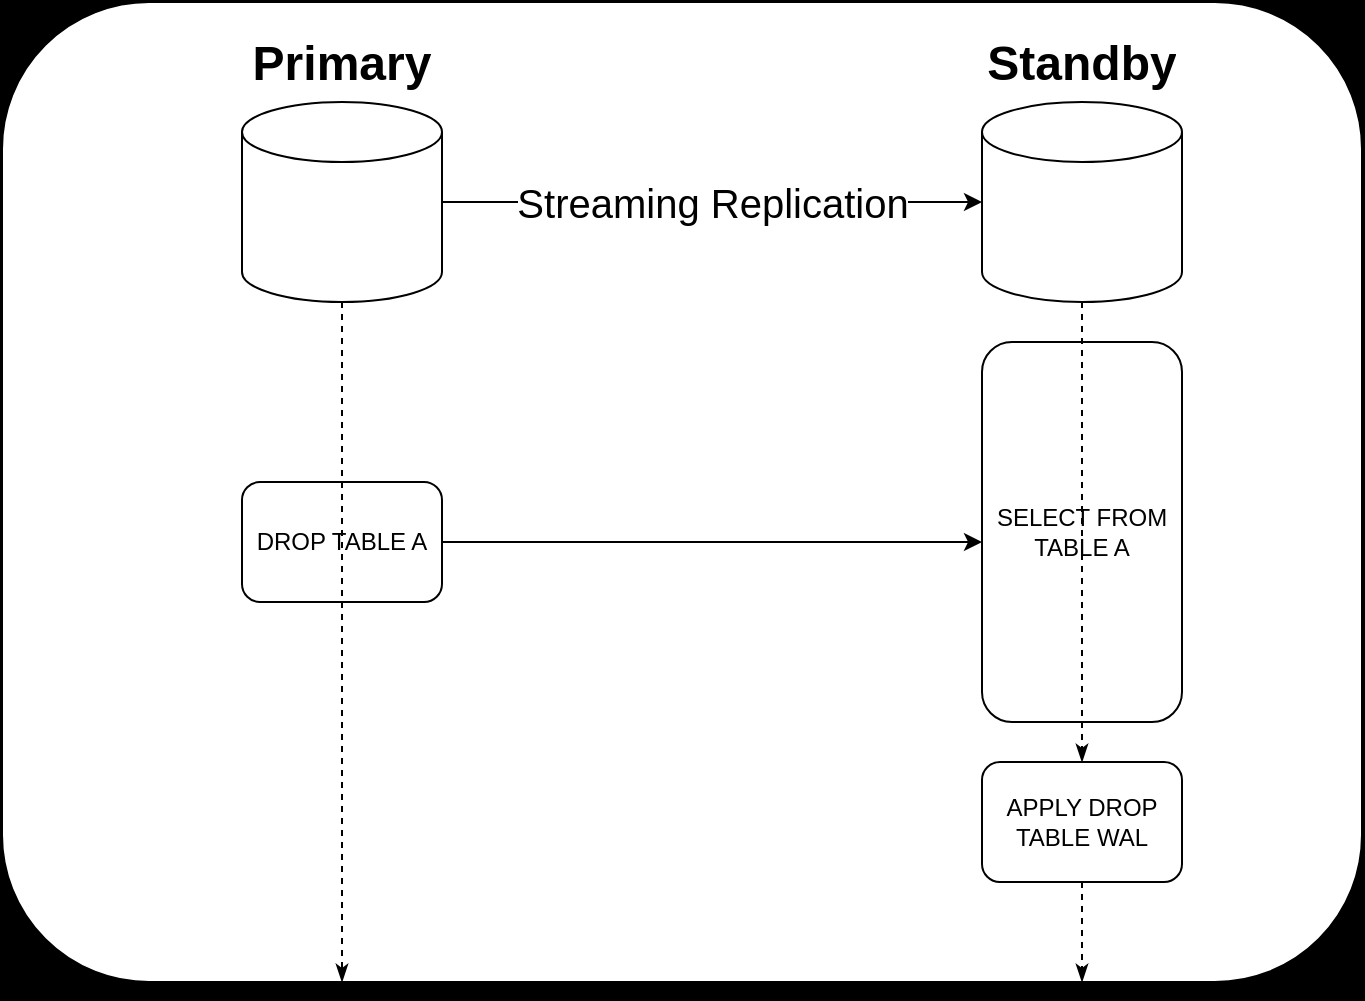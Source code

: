 <mxfile>
    <diagram name="Standby Loop" id="oGgIKcy1KZ6UAMiOBFBA">
        <mxGraphModel dx="512" dy="331" grid="1" gridSize="10" guides="1" tooltips="1" connect="1" arrows="1" fold="1" page="1" pageScale="1" pageWidth="827" pageHeight="1169" background="#000000" math="0" shadow="0">
            <root>
                <mxCell id="J8uCGS3BcCjM7RrEL_1T-0"/>
                <mxCell id="J8uCGS3BcCjM7RrEL_1T-1" parent="J8uCGS3BcCjM7RrEL_1T-0"/>
                <mxCell id="0Lq6ei8JvvkG0iNvDyIp-28" value="" style="rounded=1;whiteSpace=wrap;html=1;strokeColor=default;container=0;" parent="J8uCGS3BcCjM7RrEL_1T-1" vertex="1">
                    <mxGeometry x="80" y="40" width="680" height="490" as="geometry"/>
                </mxCell>
                <mxCell id="GXZVyJL7a8LmTCk5dLTQ-2" value="" style="edgeStyle=orthogonalEdgeStyle;rounded=0;orthogonalLoop=1;jettySize=auto;html=1;" parent="J8uCGS3BcCjM7RrEL_1T-1" edge="1">
                    <mxGeometry relative="1" as="geometry">
                        <mxPoint x="295" y="169.002" as="sourcePoint"/>
                    </mxGeometry>
                </mxCell>
                <mxCell id="0Lq6ei8JvvkG0iNvDyIp-15" value="" style="edgeStyle=orthogonalEdgeStyle;rounded=0;orthogonalLoop=1;jettySize=auto;html=1;" parent="J8uCGS3BcCjM7RrEL_1T-1" edge="1">
                    <mxGeometry relative="1" as="geometry">
                        <mxPoint x="20" y="425" as="sourcePoint"/>
                    </mxGeometry>
                </mxCell>
                <mxCell id="0Lq6ei8JvvkG0iNvDyIp-16" value="" style="edgeStyle=orthogonalEdgeStyle;rounded=0;orthogonalLoop=1;jettySize=auto;html=1;" parent="J8uCGS3BcCjM7RrEL_1T-1" edge="1">
                    <mxGeometry relative="1" as="geometry">
                        <mxPoint x="170" y="425" as="sourcePoint"/>
                    </mxGeometry>
                </mxCell>
                <mxCell id="0Lq6ei8JvvkG0iNvDyIp-17" value="" style="edgeStyle=orthogonalEdgeStyle;rounded=0;orthogonalLoop=1;jettySize=auto;html=1;" parent="J8uCGS3BcCjM7RrEL_1T-1" edge="1">
                    <mxGeometry relative="1" as="geometry">
                        <mxPoint x="320" y="425" as="sourcePoint"/>
                    </mxGeometry>
                </mxCell>
                <mxCell id="0Lq6ei8JvvkG0iNvDyIp-23" value="" style="edgeStyle=orthogonalEdgeStyle;rounded=0;orthogonalLoop=1;jettySize=auto;html=1;" parent="J8uCGS3BcCjM7RrEL_1T-1" edge="1">
                    <mxGeometry relative="1" as="geometry">
                        <mxPoint x="720" y="415.8" as="sourcePoint"/>
                    </mxGeometry>
                </mxCell>
                <mxCell id="0Lq6ei8JvvkG0iNvDyIp-24" value="" style="edgeStyle=orthogonalEdgeStyle;rounded=0;orthogonalLoop=1;jettySize=auto;html=1;" parent="J8uCGS3BcCjM7RrEL_1T-1" edge="1">
                    <mxGeometry relative="1" as="geometry">
                        <mxPoint x="830" y="415.8" as="sourcePoint"/>
                    </mxGeometry>
                </mxCell>
                <mxCell id="0Lq6ei8JvvkG0iNvDyIp-25" value="" style="edgeStyle=orthogonalEdgeStyle;rounded=0;orthogonalLoop=1;jettySize=auto;html=1;" parent="J8uCGS3BcCjM7RrEL_1T-1" edge="1">
                    <mxGeometry relative="1" as="geometry">
                        <mxPoint x="940" y="415.8" as="sourcePoint"/>
                    </mxGeometry>
                </mxCell>
                <mxCell id="0Lq6ei8JvvkG0iNvDyIp-26" value="" style="edgeStyle=orthogonalEdgeStyle;rounded=0;orthogonalLoop=1;jettySize=auto;html=1;" parent="J8uCGS3BcCjM7RrEL_1T-1" edge="1">
                    <mxGeometry relative="1" as="geometry">
                        <mxPoint x="1050" y="415.8" as="sourcePoint"/>
                    </mxGeometry>
                </mxCell>
                <mxCell id="GXZVyJL7a8LmTCk5dLTQ-3" value="" style="edgeStyle=orthogonalEdgeStyle;rounded=0;orthogonalLoop=1;jettySize=auto;html=1;" parent="J8uCGS3BcCjM7RrEL_1T-1" edge="1">
                    <mxGeometry relative="1" as="geometry">
                        <mxPoint x="475" y="169.002" as="sourcePoint"/>
                    </mxGeometry>
                </mxCell>
                <mxCell id="nOzmlmnSID6Bgxyw5HdH-5" value="&lt;font style=&quot;font-size: 20px;&quot;&gt;Streaming Replication&lt;/font&gt;" style="edgeStyle=orthogonalEdgeStyle;rounded=0;orthogonalLoop=1;jettySize=auto;html=1;" parent="J8uCGS3BcCjM7RrEL_1T-1" edge="1">
                    <mxGeometry relative="1" as="geometry">
                        <mxPoint x="300" y="140" as="sourcePoint"/>
                        <mxPoint x="570" y="140" as="targetPoint"/>
                    </mxGeometry>
                </mxCell>
                <mxCell id="nOzmlmnSID6Bgxyw5HdH-2" value="&lt;h1 style=&quot;margin-top: 0px;&quot;&gt;Primary&lt;/h1&gt;" style="text;html=1;whiteSpace=wrap;overflow=hidden;rounded=0;align=center;" parent="J8uCGS3BcCjM7RrEL_1T-1" vertex="1">
                    <mxGeometry x="160" y="50" width="180" height="60" as="geometry"/>
                </mxCell>
                <mxCell id="nOzmlmnSID6Bgxyw5HdH-3" value="&lt;h1 style=&quot;margin-top: 0px;&quot;&gt;Standby&lt;/h1&gt;" style="text;html=1;whiteSpace=wrap;overflow=hidden;rounded=0;align=center;" parent="J8uCGS3BcCjM7RrEL_1T-1" vertex="1">
                    <mxGeometry x="530" y="50" width="180" height="60" as="geometry"/>
                </mxCell>
                <mxCell id="nOzmlmnSID6Bgxyw5HdH-7" value="SELECT FROM TABLE A" style="rounded=1;whiteSpace=wrap;html=1;" parent="J8uCGS3BcCjM7RrEL_1T-1" vertex="1">
                    <mxGeometry x="570" y="210" width="100" height="190" as="geometry"/>
                </mxCell>
                <mxCell id="nOzmlmnSID6Bgxyw5HdH-16" style="edgeStyle=orthogonalEdgeStyle;rounded=0;orthogonalLoop=1;jettySize=auto;html=1;" parent="J8uCGS3BcCjM7RrEL_1T-1" source="nOzmlmnSID6Bgxyw5HdH-8" edge="1">
                    <mxGeometry relative="1" as="geometry">
                        <mxPoint x="570" y="310" as="targetPoint"/>
                    </mxGeometry>
                </mxCell>
                <mxCell id="nOzmlmnSID6Bgxyw5HdH-8" value="DROP TABLE A" style="rounded=1;whiteSpace=wrap;html=1;" parent="J8uCGS3BcCjM7RrEL_1T-1" vertex="1">
                    <mxGeometry x="200" y="280" width="100" height="60" as="geometry"/>
                </mxCell>
                <mxCell id="nOzmlmnSID6Bgxyw5HdH-14" value="" style="endArrow=classicThin;dashed=1;html=1;rounded=0;exitX=0.5;exitY=1;exitDx=0;exitDy=0;endFill=1;" parent="J8uCGS3BcCjM7RrEL_1T-1" edge="1">
                    <mxGeometry width="50" height="50" relative="1" as="geometry">
                        <mxPoint x="250" y="190" as="sourcePoint"/>
                        <mxPoint x="250" y="530" as="targetPoint"/>
                    </mxGeometry>
                </mxCell>
                <mxCell id="nOzmlmnSID6Bgxyw5HdH-13" value="" style="endArrow=classicThin;dashed=1;html=1;rounded=0;exitX=0.5;exitY=1;exitDx=0;exitDy=0;endFill=1;" parent="J8uCGS3BcCjM7RrEL_1T-1" source="nOzmlmnSID6Bgxyw5HdH-17" edge="1">
                    <mxGeometry width="50" height="50" relative="1" as="geometry">
                        <mxPoint x="400" y="380" as="sourcePoint"/>
                        <mxPoint x="620" y="530" as="targetPoint"/>
                    </mxGeometry>
                </mxCell>
                <mxCell id="nOzmlmnSID6Bgxyw5HdH-18" value="" style="endArrow=classicThin;dashed=1;html=1;rounded=0;exitX=0.5;exitY=1;exitDx=0;exitDy=0;endFill=1;" parent="J8uCGS3BcCjM7RrEL_1T-1" target="nOzmlmnSID6Bgxyw5HdH-17" edge="1">
                    <mxGeometry width="50" height="50" relative="1" as="geometry">
                        <mxPoint x="620" y="190" as="sourcePoint"/>
                        <mxPoint x="620" y="530" as="targetPoint"/>
                    </mxGeometry>
                </mxCell>
                <mxCell id="nOzmlmnSID6Bgxyw5HdH-17" value="APPLY DROP TABLE WAL" style="rounded=1;whiteSpace=wrap;html=1;" parent="J8uCGS3BcCjM7RrEL_1T-1" vertex="1">
                    <mxGeometry x="570" y="420" width="100" height="60" as="geometry"/>
                </mxCell>
                <mxCell id="1" value="" style="shape=cylinder3;whiteSpace=wrap;html=1;boundedLbl=1;backgroundOutline=1;size=15;" vertex="1" parent="J8uCGS3BcCjM7RrEL_1T-1">
                    <mxGeometry x="200" y="90" width="100" height="100" as="geometry"/>
                </mxCell>
                <mxCell id="2" value="" style="shape=cylinder3;whiteSpace=wrap;html=1;boundedLbl=1;backgroundOutline=1;size=15;" vertex="1" parent="J8uCGS3BcCjM7RrEL_1T-1">
                    <mxGeometry x="570" y="90" width="100" height="100" as="geometry"/>
                </mxCell>
            </root>
        </mxGraphModel>
    </diagram>
</mxfile>